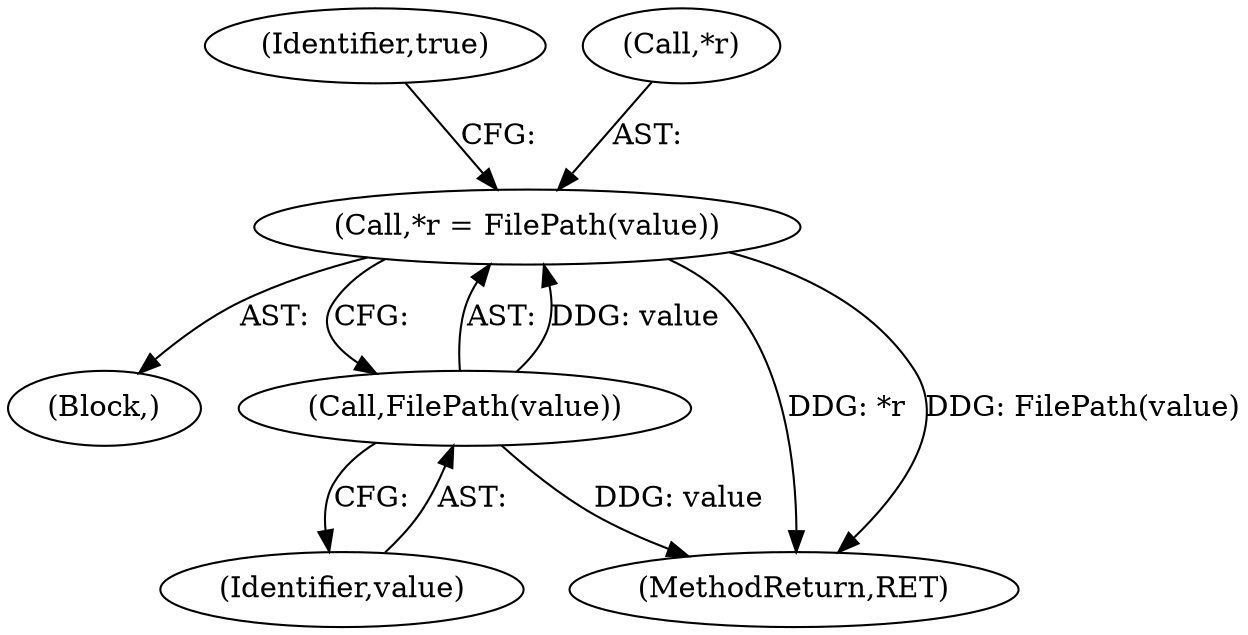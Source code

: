 digraph "0_Chrome_10cbaf017570ba6454174c55b844647aa6a9b3b4@pointer" {
"1000117" [label="(Call,*r = FilePath(value))"];
"1000120" [label="(Call,FilePath(value))"];
"1000117" [label="(Call,*r = FilePath(value))"];
"1000123" [label="(Identifier,true)"];
"1000105" [label="(Block,)"];
"1000118" [label="(Call,*r)"];
"1000121" [label="(Identifier,value)"];
"1000124" [label="(MethodReturn,RET)"];
"1000120" [label="(Call,FilePath(value))"];
"1000117" -> "1000105"  [label="AST: "];
"1000117" -> "1000120"  [label="CFG: "];
"1000118" -> "1000117"  [label="AST: "];
"1000120" -> "1000117"  [label="AST: "];
"1000123" -> "1000117"  [label="CFG: "];
"1000117" -> "1000124"  [label="DDG: *r"];
"1000117" -> "1000124"  [label="DDG: FilePath(value)"];
"1000120" -> "1000117"  [label="DDG: value"];
"1000120" -> "1000121"  [label="CFG: "];
"1000121" -> "1000120"  [label="AST: "];
"1000120" -> "1000124"  [label="DDG: value"];
}
